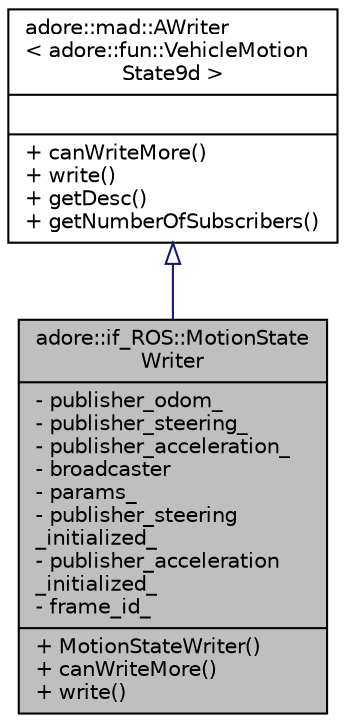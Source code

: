 digraph "adore::if_ROS::MotionStateWriter"
{
 // LATEX_PDF_SIZE
  edge [fontname="Helvetica",fontsize="10",labelfontname="Helvetica",labelfontsize="10"];
  node [fontname="Helvetica",fontsize="10",shape=record];
  Node1 [label="{adore::if_ROS::MotionState\lWriter\n|- publisher_odom_\l- publisher_steering_\l- publisher_acceleration_\l- broadcaster\l- params_\l- publisher_steering\l_initialized_\l- publisher_acceleration\l_initialized_\l- frame_id_\l|+ MotionStateWriter()\l+ canWriteMore()\l+ write()\l}",height=0.2,width=0.4,color="black", fillcolor="grey75", style="filled", fontcolor="black",tooltip=" "];
  Node2 -> Node1 [dir="back",color="midnightblue",fontsize="10",style="solid",arrowtail="onormal",fontname="Helvetica"];
  Node2 [label="{adore::mad::AWriter\l\< adore::fun::VehicleMotion\lState9d \>\n||+ canWriteMore()\l+ write()\l+ getDesc()\l+ getNumberOfSubscribers()\l}",height=0.2,width=0.4,color="black", fillcolor="white", style="filled",URL="$classadore_1_1mad_1_1AWriter.html",tooltip=" "];
}
